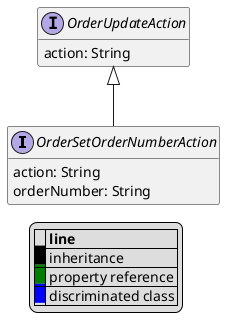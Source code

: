 @startuml

hide empty fields
hide empty methods
legend
|= |= line |
|<back:black>   </back>| inheritance |
|<back:green>   </back>| property reference |
|<back:blue>   </back>| discriminated class |
endlegend
interface OrderSetOrderNumberAction [[OrderSetOrderNumberAction.svg]] extends OrderUpdateAction {
    action: String
    orderNumber: String
}
interface OrderUpdateAction [[OrderUpdateAction.svg]]  {
    action: String
}





@enduml
